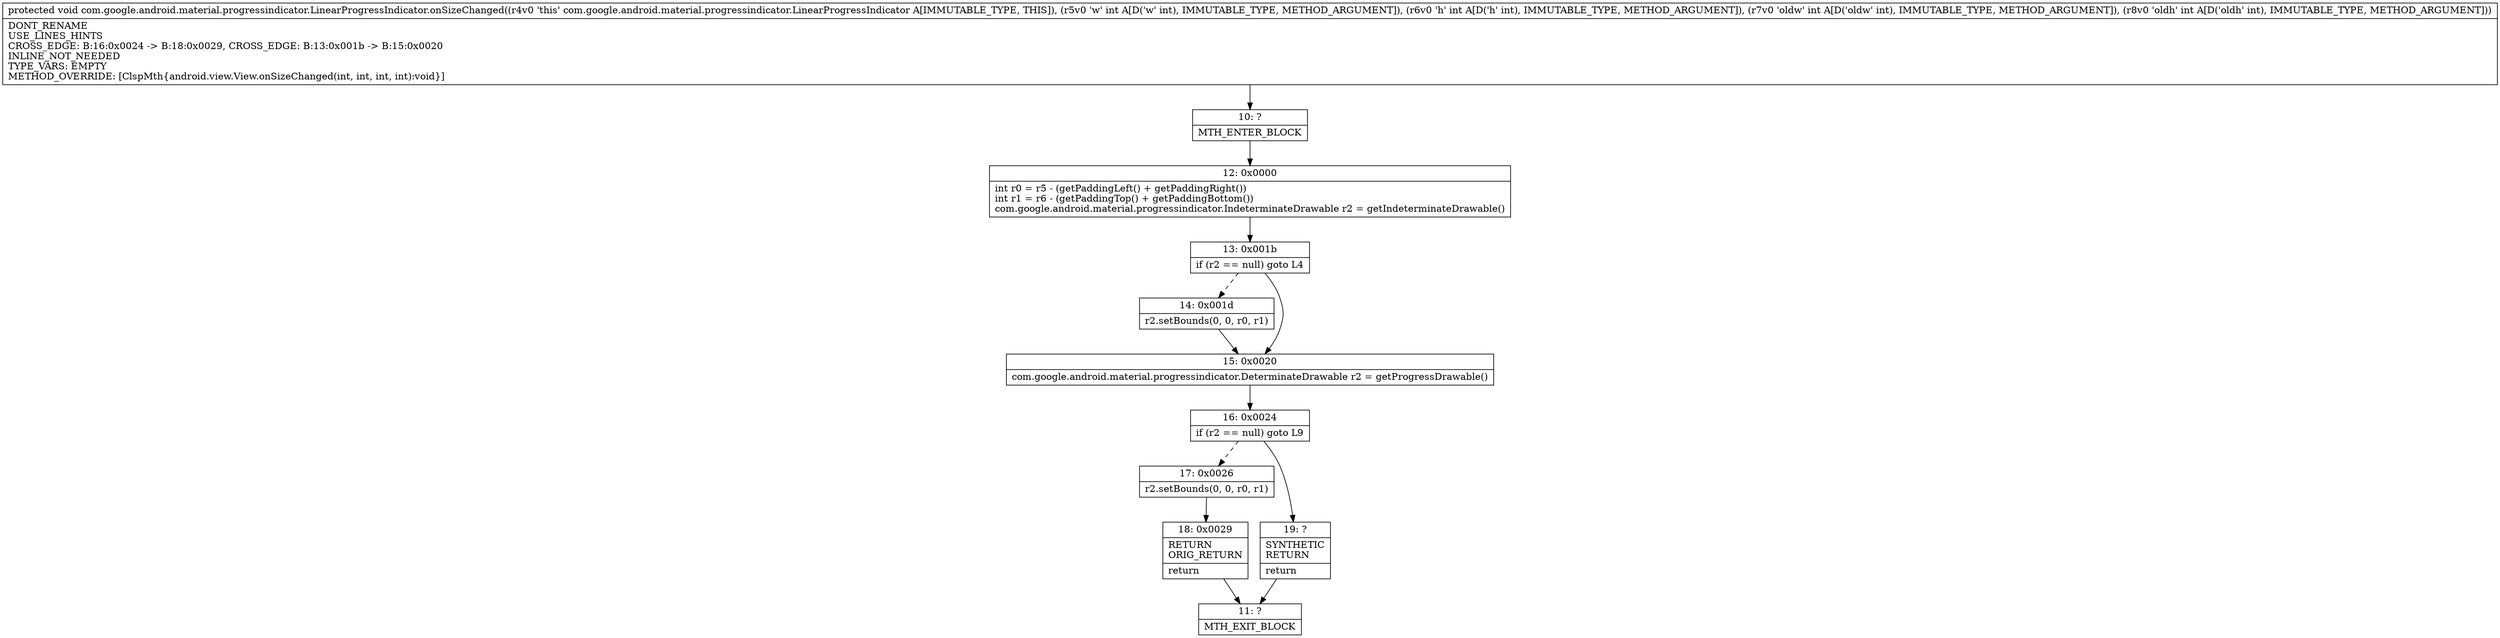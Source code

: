 digraph "CFG forcom.google.android.material.progressindicator.LinearProgressIndicator.onSizeChanged(IIII)V" {
Node_10 [shape=record,label="{10\:\ ?|MTH_ENTER_BLOCK\l}"];
Node_12 [shape=record,label="{12\:\ 0x0000|int r0 = r5 \- (getPaddingLeft() + getPaddingRight())\lint r1 = r6 \- (getPaddingTop() + getPaddingBottom())\lcom.google.android.material.progressindicator.IndeterminateDrawable r2 = getIndeterminateDrawable()\l}"];
Node_13 [shape=record,label="{13\:\ 0x001b|if (r2 == null) goto L4\l}"];
Node_14 [shape=record,label="{14\:\ 0x001d|r2.setBounds(0, 0, r0, r1)\l}"];
Node_15 [shape=record,label="{15\:\ 0x0020|com.google.android.material.progressindicator.DeterminateDrawable r2 = getProgressDrawable()\l}"];
Node_16 [shape=record,label="{16\:\ 0x0024|if (r2 == null) goto L9\l}"];
Node_17 [shape=record,label="{17\:\ 0x0026|r2.setBounds(0, 0, r0, r1)\l}"];
Node_18 [shape=record,label="{18\:\ 0x0029|RETURN\lORIG_RETURN\l|return\l}"];
Node_11 [shape=record,label="{11\:\ ?|MTH_EXIT_BLOCK\l}"];
Node_19 [shape=record,label="{19\:\ ?|SYNTHETIC\lRETURN\l|return\l}"];
MethodNode[shape=record,label="{protected void com.google.android.material.progressindicator.LinearProgressIndicator.onSizeChanged((r4v0 'this' com.google.android.material.progressindicator.LinearProgressIndicator A[IMMUTABLE_TYPE, THIS]), (r5v0 'w' int A[D('w' int), IMMUTABLE_TYPE, METHOD_ARGUMENT]), (r6v0 'h' int A[D('h' int), IMMUTABLE_TYPE, METHOD_ARGUMENT]), (r7v0 'oldw' int A[D('oldw' int), IMMUTABLE_TYPE, METHOD_ARGUMENT]), (r8v0 'oldh' int A[D('oldh' int), IMMUTABLE_TYPE, METHOD_ARGUMENT]))  | DONT_RENAME\lUSE_LINES_HINTS\lCROSS_EDGE: B:16:0x0024 \-\> B:18:0x0029, CROSS_EDGE: B:13:0x001b \-\> B:15:0x0020\lINLINE_NOT_NEEDED\lTYPE_VARS: EMPTY\lMETHOD_OVERRIDE: [ClspMth\{android.view.View.onSizeChanged(int, int, int, int):void\}]\l}"];
MethodNode -> Node_10;Node_10 -> Node_12;
Node_12 -> Node_13;
Node_13 -> Node_14[style=dashed];
Node_13 -> Node_15;
Node_14 -> Node_15;
Node_15 -> Node_16;
Node_16 -> Node_17[style=dashed];
Node_16 -> Node_19;
Node_17 -> Node_18;
Node_18 -> Node_11;
Node_19 -> Node_11;
}

